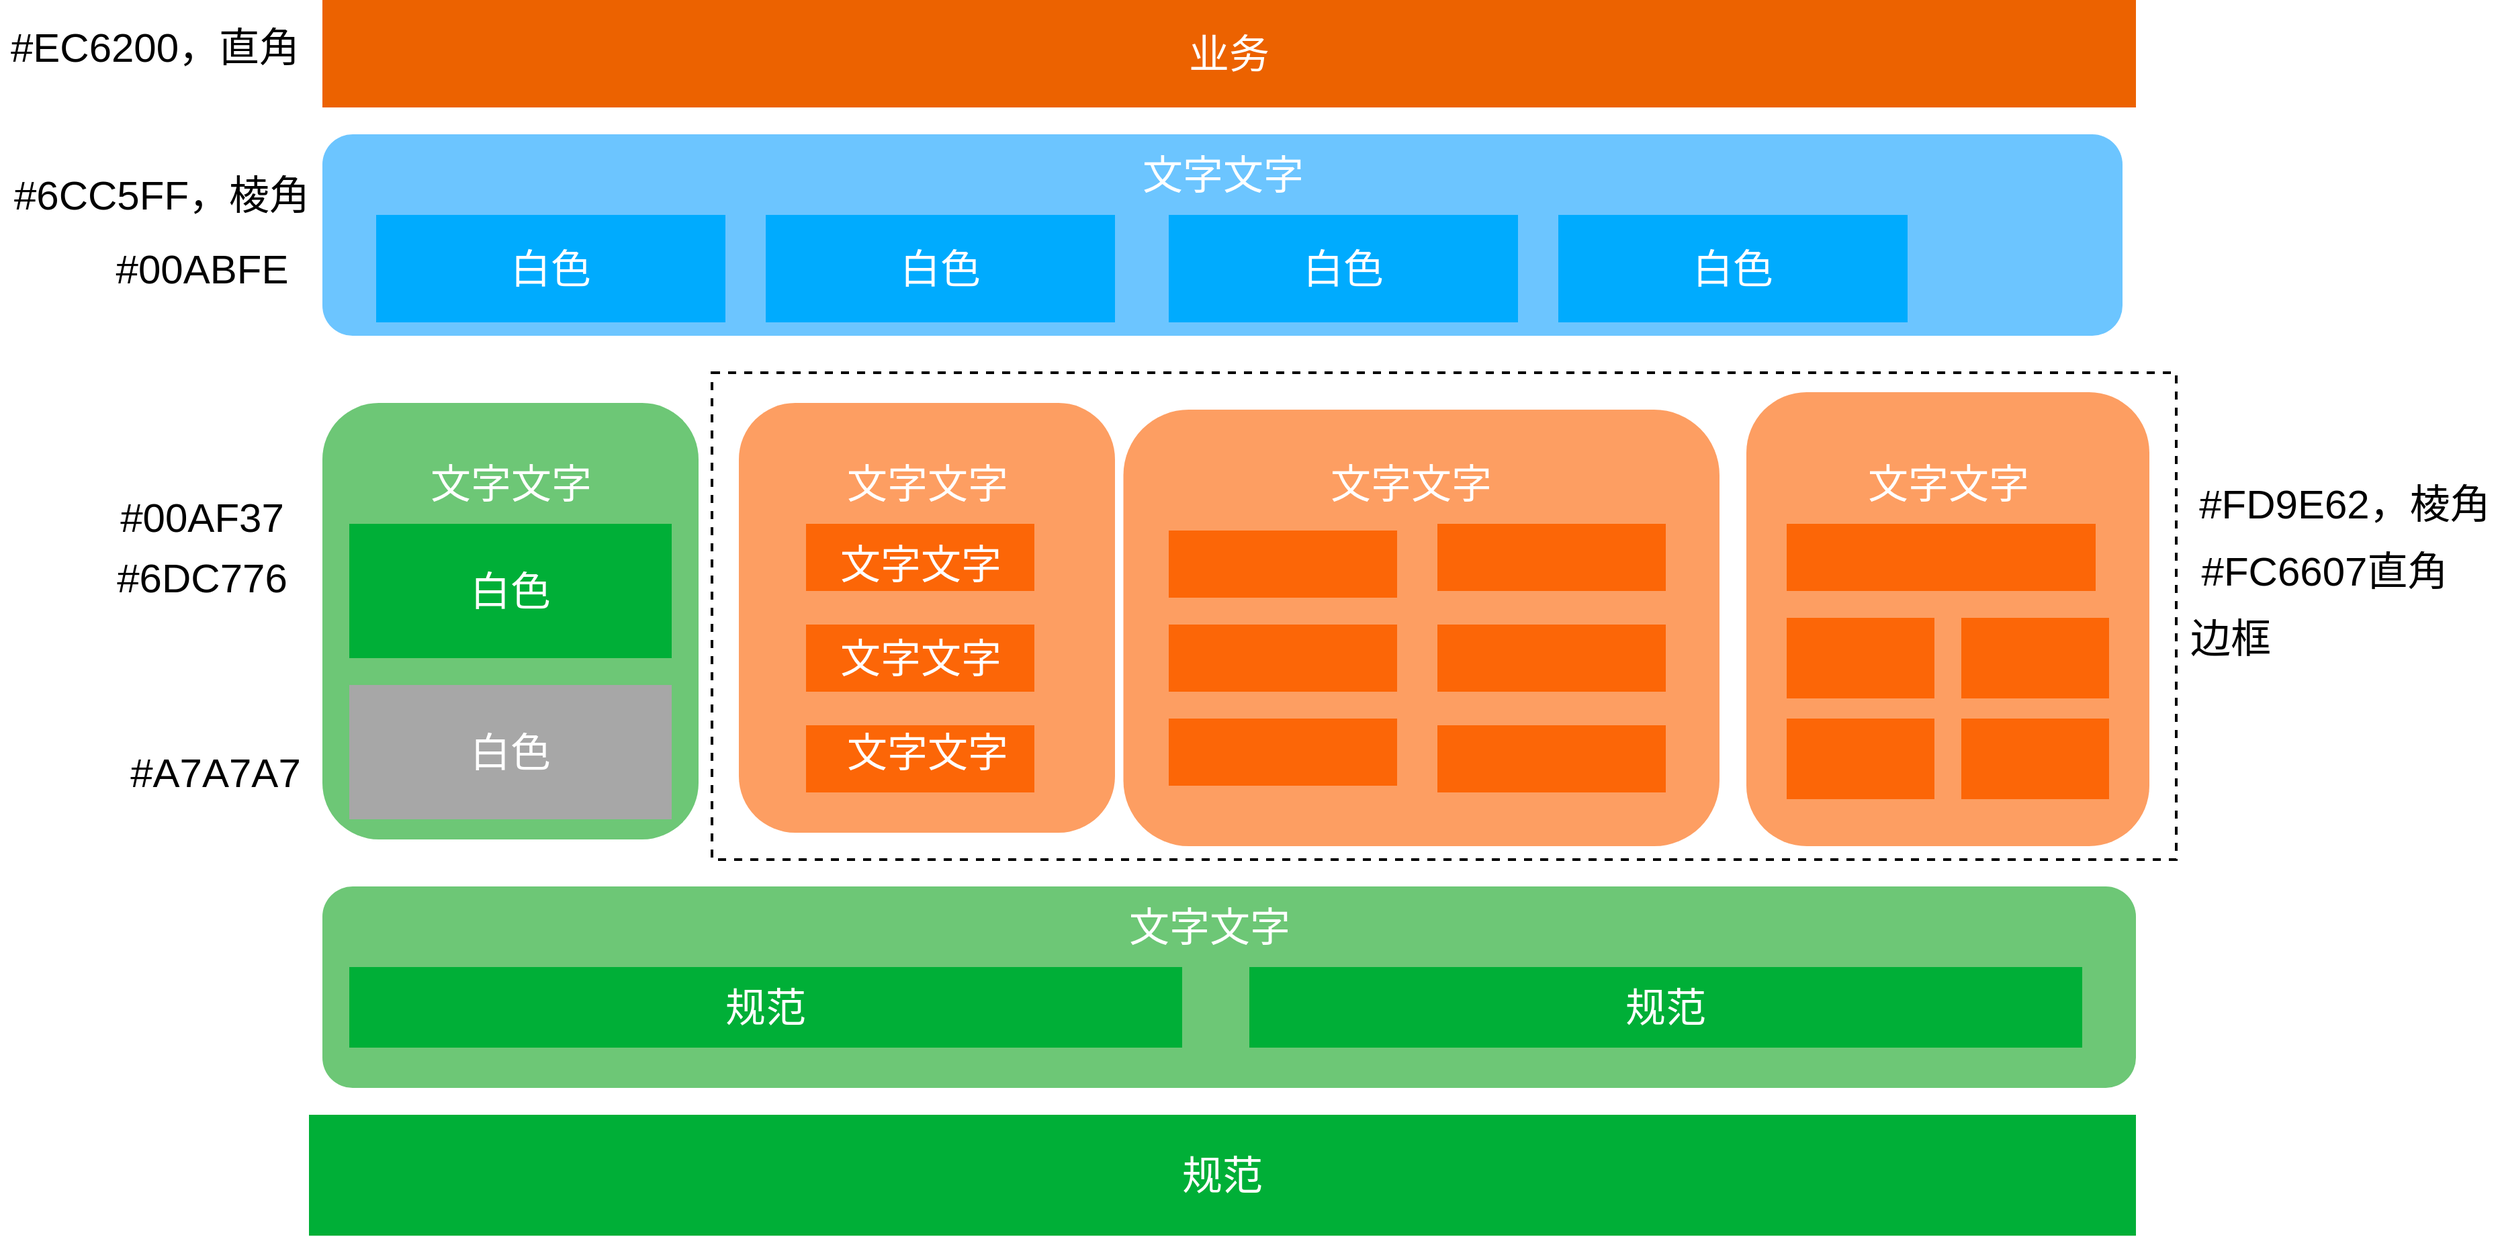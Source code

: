 <mxfile version="20.8.16" type="device" pages="3"><diagram id="O18NIKc-Pze8Sx3VEQEj" name="第 1 页"><mxGraphModel dx="2726" dy="1697" grid="0" gridSize="10" guides="1" tooltips="1" connect="1" arrows="1" fold="1" page="0" pageScale="1" pageWidth="827" pageHeight="1169" math="0" shadow="0"><root><mxCell id="0"/><mxCell id="1" parent="0"/><mxCell id="dumte2j3PFJ8LGcrKean-28" value="" style="rounded=0;whiteSpace=wrap;html=1;fontColor=#000000;fillColor=none;dashed=1;strokeWidth=2;" parent="1" vertex="1"><mxGeometry x="640" y="407.5" width="1090" height="362.5" as="geometry"/></mxCell><mxCell id="dumte2j3PFJ8LGcrKean-27" value="" style="rounded=1;whiteSpace=wrap;html=1;fontColor=#FFFFFF;fillColor=#FD9E62;strokeColor=none;" parent="1" vertex="1"><mxGeometry x="946.25" y="435" width="443.75" height="325" as="geometry"/></mxCell><mxCell id="dumte2j3PFJ8LGcrKean-66" value="" style="rounded=1;whiteSpace=wrap;html=1;fontColor=#FFFFFF;fillColor=#FD9E62;strokeColor=none;" parent="1" vertex="1"><mxGeometry x="660" y="430" width="280" height="320" as="geometry"/></mxCell><mxCell id="dumte2j3PFJ8LGcrKean-61" value="" style="rounded=1;whiteSpace=wrap;html=1;fontColor=#FFFFFF;fillColor=#FD9E62;strokeColor=none;" parent="1" vertex="1"><mxGeometry x="1410" y="422" width="300" height="338" as="geometry"/></mxCell><mxCell id="dumte2j3PFJ8LGcrKean-50" value="" style="rounded=0;whiteSpace=wrap;html=1;fontColor=#000000;fillColor=#FC6607;strokeColor=none;" parent="1" vertex="1"><mxGeometry x="710" y="670" width="170" height="50" as="geometry"/></mxCell><mxCell id="dumte2j3PFJ8LGcrKean-49" value="" style="rounded=0;whiteSpace=wrap;html=1;fontColor=#000000;fillColor=#FC6607;strokeColor=none;" parent="1" vertex="1"><mxGeometry x="710" y="595" width="170" height="50" as="geometry"/></mxCell><mxCell id="dumte2j3PFJ8LGcrKean-38" value="" style="rounded=1;whiteSpace=wrap;html=1;fontColor=#FFFFFF;fillColor=#6DC776;strokeColor=none;" parent="1" vertex="1"><mxGeometry x="350" y="790" width="1350" height="150" as="geometry"/></mxCell><mxCell id="dumte2j3PFJ8LGcrKean-15" value="" style="rounded=1;whiteSpace=wrap;html=1;fontColor=#FFFFFF;fillColor=#6DC776;strokeColor=none;" parent="1" vertex="1"><mxGeometry x="350" y="430" width="280" height="325" as="geometry"/></mxCell><mxCell id="dumte2j3PFJ8LGcrKean-13" value="" style="rounded=1;whiteSpace=wrap;html=1;fontColor=#FFFFFF;fillColor=#6CC5FF;strokeColor=none;" parent="1" vertex="1"><mxGeometry x="350" y="230" width="1340" height="150" as="geometry"/></mxCell><mxCell id="dumte2j3PFJ8LGcrKean-1" value="&lt;font color=&quot;#ffffff&quot; style=&quot;font-size: 30px&quot;&gt;业务&lt;/font&gt;" style="rounded=0;whiteSpace=wrap;html=1;fillColor=#EC6200;strokeColor=none;" parent="1" vertex="1"><mxGeometry x="350" y="130" width="1350" height="80" as="geometry"/></mxCell><mxCell id="dumte2j3PFJ8LGcrKean-2" value="&lt;font color=&quot;#000000&quot; style=&quot;font-size: 30px&quot;&gt;#EC6200，直角&lt;/font&gt;" style="text;html=1;align=center;verticalAlign=middle;resizable=0;points=[];autosize=1;strokeColor=none;fillColor=none;fontColor=#FFFFFF;" parent="1" vertex="1"><mxGeometry x="110" y="150" width="230" height="30" as="geometry"/></mxCell><mxCell id="dumte2j3PFJ8LGcrKean-4" value="&lt;font style=&quot;font-size: 30px&quot;&gt;#6CC5FF，棱角&lt;/font&gt;" style="text;html=1;align=center;verticalAlign=middle;resizable=0;points=[];autosize=1;strokeColor=none;fillColor=none;fontColor=#000000;" parent="1" vertex="1"><mxGeometry x="110" y="260" width="240" height="30" as="geometry"/></mxCell><mxCell id="dumte2j3PFJ8LGcrKean-5" value="&lt;font color=&quot;#ffffff&quot; style=&quot;font-size: 30px&quot;&gt;白色&lt;/font&gt;" style="rounded=0;whiteSpace=wrap;html=1;fontColor=#000000;fillColor=#00ABFE;strokeColor=none;" parent="1" vertex="1"><mxGeometry x="390" y="290" width="260" height="80" as="geometry"/></mxCell><mxCell id="dumte2j3PFJ8LGcrKean-6" value="&lt;font style=&quot;font-size: 30px&quot;&gt;#00ABFE&lt;/font&gt;" style="text;html=1;align=center;verticalAlign=middle;resizable=0;points=[];autosize=1;strokeColor=none;fillColor=none;fontColor=#000000;" parent="1" vertex="1"><mxGeometry x="190" y="315" width="140" height="30" as="geometry"/></mxCell><mxCell id="dumte2j3PFJ8LGcrKean-9" value="&lt;font style=&quot;font-size: 30px&quot;&gt;#6DC776&lt;/font&gt;" style="text;html=1;align=center;verticalAlign=middle;resizable=0;points=[];autosize=1;strokeColor=none;fillColor=none;fontColor=#000000;" parent="1" vertex="1"><mxGeometry x="190" y="545" width="140" height="30" as="geometry"/></mxCell><mxCell id="dumte2j3PFJ8LGcrKean-10" value="&lt;font style=&quot;font-size: 30px&quot;&gt;#00AF37&lt;/font&gt;" style="text;html=1;align=center;verticalAlign=middle;resizable=0;points=[];autosize=1;strokeColor=none;fillColor=none;fontColor=#000000;" parent="1" vertex="1"><mxGeometry x="190" y="500" width="140" height="30" as="geometry"/></mxCell><mxCell id="dumte2j3PFJ8LGcrKean-11" value="&lt;font color=&quot;#ffffff&quot; style=&quot;font-size: 30px&quot;&gt;白色&lt;/font&gt;" style="rounded=0;whiteSpace=wrap;html=1;fontColor=#000000;fillColor=#00AF37;strokeColor=none;" parent="1" vertex="1"><mxGeometry x="370" y="520" width="240" height="100" as="geometry"/></mxCell><mxCell id="dumte2j3PFJ8LGcrKean-18" value="&lt;font color=&quot;#000000&quot; style=&quot;font-size: 30px&quot;&gt;#FD9E62，棱角&lt;/font&gt;" style="text;html=1;align=center;verticalAlign=middle;resizable=0;points=[];autosize=1;strokeColor=none;fillColor=none;fontColor=#FFFFFF;" parent="1" vertex="1"><mxGeometry x="1740" y="490" width="230" height="30" as="geometry"/></mxCell><mxCell id="dumte2j3PFJ8LGcrKean-19" value="" style="rounded=0;whiteSpace=wrap;html=1;fontColor=#000000;fillColor=#FC6607;strokeColor=none;" parent="1" vertex="1"><mxGeometry x="710" y="520" width="170" height="50" as="geometry"/></mxCell><mxCell id="dumte2j3PFJ8LGcrKean-20" value="&lt;font style=&quot;font-size: 30px&quot;&gt;#FC6607直角&lt;/font&gt;" style="text;html=1;align=center;verticalAlign=middle;resizable=0;points=[];autosize=1;strokeColor=none;fillColor=none;fontColor=#000000;" parent="1" vertex="1"><mxGeometry x="1740" y="540" width="200" height="30" as="geometry"/></mxCell><mxCell id="dumte2j3PFJ8LGcrKean-30" value="&lt;font style=&quot;font-size: 30px&quot;&gt;边框&lt;/font&gt;" style="text;html=1;align=center;verticalAlign=middle;resizable=0;points=[];autosize=1;strokeColor=none;fillColor=none;fontColor=#000000;strokeWidth=30;" parent="1" vertex="1"><mxGeometry x="1730" y="590" width="80" height="30" as="geometry"/></mxCell><mxCell id="dumte2j3PFJ8LGcrKean-31" value="&lt;font color=&quot;#ffffff&quot;&gt;子标题&lt;/font&gt;" style="text;html=1;align=center;verticalAlign=middle;resizable=0;points=[];autosize=1;strokeColor=none;fillColor=none;fontColor=#000000;" parent="1" vertex="1"><mxGeometry x="250" y="130" width="50" height="20" as="geometry"/></mxCell><mxCell id="dumte2j3PFJ8LGcrKean-33" value="&lt;font color=&quot;#ffffff&quot; style=&quot;font-size: 30px&quot;&gt;规范&lt;/font&gt;" style="rounded=0;whiteSpace=wrap;html=1;fillColor=#00AF37;strokeColor=none;" parent="1" vertex="1"><mxGeometry x="340" y="960" width="1360" height="90" as="geometry"/></mxCell><mxCell id="dumte2j3PFJ8LGcrKean-35" value="&lt;font color=&quot;#ffffff&quot; style=&quot;font-size: 30px&quot;&gt;规范&lt;/font&gt;" style="rounded=0;whiteSpace=wrap;html=1;fillColor=#00AF37;strokeColor=none;" parent="1" vertex="1"><mxGeometry x="370" y="850" width="620" height="60" as="geometry"/></mxCell><mxCell id="dumte2j3PFJ8LGcrKean-36" value="&lt;font color=&quot;#ffffff&quot; style=&quot;font-size: 30px&quot;&gt;规范&lt;/font&gt;" style="rounded=0;whiteSpace=wrap;html=1;fillColor=#00AF37;strokeColor=none;" parent="1" vertex="1"><mxGeometry x="1040" y="850" width="620" height="60" as="geometry"/></mxCell><mxCell id="dumte2j3PFJ8LGcrKean-39" value="文字文字" style="text;html=1;align=center;verticalAlign=middle;resizable=0;points=[];autosize=1;strokeColor=none;fillColor=none;fontSize=30;fontColor=#FFFFFF;" parent="1" vertex="1"><mxGeometry x="940" y="800" width="140" height="40" as="geometry"/></mxCell><mxCell id="dumte2j3PFJ8LGcrKean-40" value="文字文字" style="text;html=1;align=center;verticalAlign=middle;resizable=0;points=[];autosize=1;strokeColor=none;fillColor=none;fontSize=30;fontColor=#FFFFFF;" parent="1" vertex="1"><mxGeometry x="420" y="470" width="140" height="40" as="geometry"/></mxCell><mxCell id="dumte2j3PFJ8LGcrKean-41" value="&lt;font color=&quot;#ffffff&quot; style=&quot;font-size: 30px&quot;&gt;白色&lt;/font&gt;" style="rounded=0;whiteSpace=wrap;html=1;fontColor=#000000;fillColor=#A7A7A7;strokeColor=none;" parent="1" vertex="1"><mxGeometry x="370" y="640" width="240" height="100" as="geometry"/></mxCell><mxCell id="dumte2j3PFJ8LGcrKean-42" value="&lt;font color=&quot;#000000&quot;&gt;#A7A7A7&lt;/font&gt;" style="text;html=1;align=center;verticalAlign=middle;resizable=0;points=[];autosize=1;strokeColor=none;fillColor=none;fontSize=30;fontColor=#FFFFFF;" parent="1" vertex="1"><mxGeometry x="200" y="685" width="140" height="40" as="geometry"/></mxCell><mxCell id="dumte2j3PFJ8LGcrKean-43" value="文字文字" style="text;html=1;align=center;verticalAlign=middle;resizable=0;points=[];autosize=1;strokeColor=none;fillColor=none;fontSize=30;fontColor=#FFFFFF;" parent="1" vertex="1"><mxGeometry x="730" y="470" width="140" height="40" as="geometry"/></mxCell><mxCell id="dumte2j3PFJ8LGcrKean-44" value="文字文字" style="text;html=1;align=center;verticalAlign=middle;resizable=0;points=[];autosize=1;strokeColor=none;fillColor=none;fontSize=30;fontColor=#FFFFFF;" parent="1" vertex="1"><mxGeometry x="1090" y="470" width="140" height="40" as="geometry"/></mxCell><mxCell id="dumte2j3PFJ8LGcrKean-45" value="文字文字" style="text;html=1;align=center;verticalAlign=middle;resizable=0;points=[];autosize=1;strokeColor=none;fillColor=none;fontSize=30;fontColor=#FFFFFF;" parent="1" vertex="1"><mxGeometry x="1490" y="470" width="140" height="40" as="geometry"/></mxCell><mxCell id="dumte2j3PFJ8LGcrKean-46" value="文字文字" style="text;html=1;align=center;verticalAlign=middle;resizable=0;points=[];autosize=1;strokeColor=none;fillColor=none;fontSize=30;fontColor=#FFFFFF;" parent="1" vertex="1"><mxGeometry x="725" y="530" width="140" height="40" as="geometry"/></mxCell><mxCell id="dumte2j3PFJ8LGcrKean-47" value="文字文字" style="text;html=1;align=center;verticalAlign=middle;resizable=0;points=[];autosize=1;strokeColor=none;fillColor=none;fontSize=30;fontColor=#FFFFFF;" parent="1" vertex="1"><mxGeometry x="725" y="600" width="140" height="40" as="geometry"/></mxCell><mxCell id="dumte2j3PFJ8LGcrKean-48" value="文字文字" style="text;html=1;align=center;verticalAlign=middle;resizable=0;points=[];autosize=1;strokeColor=none;fillColor=none;fontSize=30;fontColor=#FFFFFF;" parent="1" vertex="1"><mxGeometry x="730" y="670" width="140" height="40" as="geometry"/></mxCell><mxCell id="dumte2j3PFJ8LGcrKean-51" value="" style="rounded=0;whiteSpace=wrap;html=1;fontColor=#000000;fillColor=#FC6607;strokeColor=none;" parent="1" vertex="1"><mxGeometry x="980" y="525" width="170" height="50" as="geometry"/></mxCell><mxCell id="dumte2j3PFJ8LGcrKean-52" value="" style="rounded=0;whiteSpace=wrap;html=1;fontColor=#000000;fillColor=#FC6607;strokeColor=none;" parent="1" vertex="1"><mxGeometry x="980" y="595" width="170" height="50" as="geometry"/></mxCell><mxCell id="dumte2j3PFJ8LGcrKean-53" value="" style="rounded=0;whiteSpace=wrap;html=1;fontColor=#000000;fillColor=#FC6607;strokeColor=none;" parent="1" vertex="1"><mxGeometry x="980" y="665" width="170" height="50" as="geometry"/></mxCell><mxCell id="dumte2j3PFJ8LGcrKean-54" value="" style="rounded=0;whiteSpace=wrap;html=1;fontColor=#000000;fillColor=#FC6607;strokeColor=none;" parent="1" vertex="1"><mxGeometry x="1180" y="520" width="170" height="50" as="geometry"/></mxCell><mxCell id="dumte2j3PFJ8LGcrKean-55" value="" style="rounded=0;whiteSpace=wrap;html=1;fontColor=#000000;fillColor=#FC6607;strokeColor=none;" parent="1" vertex="1"><mxGeometry x="1180" y="595" width="170" height="50" as="geometry"/></mxCell><mxCell id="dumte2j3PFJ8LGcrKean-56" value="" style="rounded=0;whiteSpace=wrap;html=1;fontColor=#000000;fillColor=#FC6607;strokeColor=none;" parent="1" vertex="1"><mxGeometry x="1180" y="670" width="170" height="50" as="geometry"/></mxCell><mxCell id="dumte2j3PFJ8LGcrKean-57" value="" style="rounded=0;whiteSpace=wrap;html=1;fontColor=#000000;fillColor=#FC6607;strokeColor=none;" parent="1" vertex="1"><mxGeometry x="1440" y="520" width="230" height="50" as="geometry"/></mxCell><mxCell id="dumte2j3PFJ8LGcrKean-58" value="" style="rounded=0;whiteSpace=wrap;html=1;fontColor=#000000;fillColor=#FC6607;strokeColor=none;" parent="1" vertex="1"><mxGeometry x="1570" y="590" width="110" height="60" as="geometry"/></mxCell><mxCell id="dumte2j3PFJ8LGcrKean-59" value="" style="rounded=0;whiteSpace=wrap;html=1;fontColor=#000000;fillColor=#FC6607;strokeColor=none;" parent="1" vertex="1"><mxGeometry x="1440" y="665" width="110" height="60" as="geometry"/></mxCell><mxCell id="dumte2j3PFJ8LGcrKean-60" value="" style="rounded=0;whiteSpace=wrap;html=1;fontColor=#000000;fillColor=#FC6607;strokeColor=none;" parent="1" vertex="1"><mxGeometry x="1570" y="665" width="110" height="60" as="geometry"/></mxCell><mxCell id="dumte2j3PFJ8LGcrKean-62" value="&lt;font color=&quot;#ffffff&quot; style=&quot;font-size: 30px&quot;&gt;白色&lt;/font&gt;" style="rounded=0;whiteSpace=wrap;html=1;fontColor=#000000;fillColor=#00ABFE;strokeColor=none;" parent="1" vertex="1"><mxGeometry x="680" y="290" width="260" height="80" as="geometry"/></mxCell><mxCell id="dumte2j3PFJ8LGcrKean-63" value="&lt;font color=&quot;#ffffff&quot; style=&quot;font-size: 30px&quot;&gt;白色&lt;/font&gt;" style="rounded=0;whiteSpace=wrap;html=1;fontColor=#000000;fillColor=#00ABFE;strokeColor=none;" parent="1" vertex="1"><mxGeometry x="980" y="290" width="260" height="80" as="geometry"/></mxCell><mxCell id="dumte2j3PFJ8LGcrKean-64" value="&lt;font color=&quot;#ffffff&quot; style=&quot;font-size: 30px&quot;&gt;白色&lt;/font&gt;" style="rounded=0;whiteSpace=wrap;html=1;fontColor=#000000;fillColor=#00ABFE;strokeColor=none;" parent="1" vertex="1"><mxGeometry x="1270" y="290" width="260" height="80" as="geometry"/></mxCell><mxCell id="dumte2j3PFJ8LGcrKean-65" value="文字文字" style="text;html=1;align=center;verticalAlign=middle;resizable=0;points=[];autosize=1;strokeColor=none;fillColor=none;fontSize=30;fontColor=#FFFFFF;" parent="1" vertex="1"><mxGeometry x="950" y="240" width="140" height="40" as="geometry"/></mxCell><mxCell id="dumte2j3PFJ8LGcrKean-67" value="" style="rounded=0;whiteSpace=wrap;html=1;fontColor=#000000;fillColor=#FC6607;strokeColor=none;" parent="1" vertex="1"><mxGeometry x="1440" y="590" width="110" height="60" as="geometry"/></mxCell></root></mxGraphModel></diagram><diagram id="zyWO15r7YYqyaLdjDYSk" name="第 2 页"><mxGraphModel dx="1735" dy="1080" grid="1" gridSize="10" guides="1" tooltips="1" connect="1" arrows="1" fold="1" page="1" pageScale="1" pageWidth="827" pageHeight="1169" math="0" shadow="0"><root><mxCell id="0"/><mxCell id="1" parent="0"/><mxCell id="bYPbx_-UQ7QFnV3t52ef-1" value="" style="rounded=0;whiteSpace=wrap;html=1;dashed=1;fillStyle=auto;fillColor=#e1d5e7;strokeColor=#9673a6;" parent="1" vertex="1"><mxGeometry x="1549" y="460" width="300" height="455" as="geometry"/></mxCell><mxCell id="bYPbx_-UQ7QFnV3t52ef-2" value="" style="rounded=0;whiteSpace=wrap;html=1;dashed=1;fillStyle=auto;fillColor=#ffe6cc;strokeColor=#d79b00;" parent="1" vertex="1"><mxGeometry x="1233.5" y="460" width="300" height="460" as="geometry"/></mxCell><mxCell id="bYPbx_-UQ7QFnV3t52ef-3" value="" style="rounded=0;whiteSpace=wrap;html=1;dashed=1;fillStyle=auto;fillColor=#fff2cc;strokeColor=#d6b656;" parent="1" vertex="1"><mxGeometry x="910" y="460" width="300" height="460" as="geometry"/></mxCell><mxCell id="bYPbx_-UQ7QFnV3t52ef-4" value="" style="rounded=1;whiteSpace=wrap;html=1;fillStyle=auto;fillColor=none;gradientColor=default;dashed=1;" parent="1" vertex="1"><mxGeometry x="925" y="685" width="265" height="120" as="geometry"/></mxCell><mxCell id="bYPbx_-UQ7QFnV3t52ef-5" value="" style="rounded=1;whiteSpace=wrap;html=1;fillColor=#eac451;fontColor=#ffffff;strokeColor=none;fillStyle=auto;" parent="1" vertex="1"><mxGeometry x="927" y="880" width="273" height="30" as="geometry"/></mxCell><mxCell id="bYPbx_-UQ7QFnV3t52ef-6" value="" style="rounded=1;whiteSpace=wrap;html=1;fillColor=#eac451;fontColor=#ffffff;strokeColor=none;fillStyle=auto;" parent="1" vertex="1"><mxGeometry x="927" y="830" width="80" height="30" as="geometry"/></mxCell><mxCell id="bYPbx_-UQ7QFnV3t52ef-7" value="" style="rounded=1;whiteSpace=wrap;html=1;fillColor=#eac451;fontColor=#ffffff;strokeColor=none;fillStyle=auto;" parent="1" vertex="1"><mxGeometry x="1020" y="830" width="80" height="30" as="geometry"/></mxCell><mxCell id="bYPbx_-UQ7QFnV3t52ef-8" value="公共依赖层" style="text;html=1;align=center;verticalAlign=middle;resizable=0;points=[];autosize=1;strokeColor=none;fillColor=none;" parent="1" vertex="1"><mxGeometry x="832" y="935" width="80" height="30" as="geometry"/></mxCell><mxCell id="bYPbx_-UQ7QFnV3t52ef-9" value="物料" style="text;html=1;align=center;verticalAlign=middle;resizable=0;points=[];autosize=1;strokeColor=none;fillColor=none;" parent="1" vertex="1"><mxGeometry x="837" y="830" width="50" height="30" as="geometry"/></mxCell><mxCell id="bYPbx_-UQ7QFnV3t52ef-10" value="底层组件层" style="text;html=1;align=center;verticalAlign=middle;resizable=0;points=[];autosize=1;strokeColor=none;fillColor=none;" parent="1" vertex="1"><mxGeometry x="827.5" y="880" width="80" height="30" as="geometry"/></mxCell><mxCell id="bYPbx_-UQ7QFnV3t52ef-11" value="" style="rounded=1;whiteSpace=wrap;html=1;fillColor=#eac541;fontColor=#ffffff;strokeColor=none;fillStyle=auto;" parent="1" vertex="1"><mxGeometry x="940" y="690" width="100" height="30" as="geometry"/></mxCell><mxCell id="bYPbx_-UQ7QFnV3t52ef-12" value="" style="rounded=1;whiteSpace=wrap;html=1;fillColor=#eac541;fontColor=#ffffff;strokeColor=none;fillStyle=auto;" parent="1" vertex="1"><mxGeometry x="940" y="730" width="100" height="30" as="geometry"/></mxCell><mxCell id="bYPbx_-UQ7QFnV3t52ef-13" value="" style="rounded=1;whiteSpace=wrap;html=1;fillColor=#eac541;fontColor=#ffffff;strokeColor=none;fillStyle=auto;" parent="1" vertex="1"><mxGeometry x="927" y="512.5" width="263" height="27.5" as="geometry"/></mxCell><mxCell id="bYPbx_-UQ7QFnV3t52ef-14" value="表单生成器" style="text;html=1;align=center;verticalAlign=middle;resizable=0;points=[];autosize=1;strokeColor=none;fillColor=none;" parent="1" vertex="1"><mxGeometry x="827.5" y="535" width="80" height="30" as="geometry"/></mxCell><mxCell id="bYPbx_-UQ7QFnV3t52ef-15" value="" style="rounded=1;whiteSpace=wrap;html=1;fillColor=#bb3b1b;fontColor=#ffffff;strokeColor=none;fillStyle=auto;" parent="1" vertex="1"><mxGeometry x="927" y="410" width="70" height="30" as="geometry"/></mxCell><mxCell id="bYPbx_-UQ7QFnV3t52ef-16" value="" style="rounded=1;whiteSpace=wrap;html=1;fillColor=#bb3b1b;fontColor=#ffffff;strokeColor=none;fillStyle=auto;" parent="1" vertex="1"><mxGeometry x="1010" y="410" width="80" height="30" as="geometry"/></mxCell><mxCell id="bYPbx_-UQ7QFnV3t52ef-17" value="" style="rounded=1;whiteSpace=wrap;html=1;fillColor=#bb3b1b;fontColor=#ffffff;strokeColor=none;fillStyle=auto;" parent="1" vertex="1"><mxGeometry x="927" y="930" width="93" height="30" as="geometry"/></mxCell><mxCell id="bYPbx_-UQ7QFnV3t52ef-18" value="" style="rounded=1;whiteSpace=wrap;html=1;fillColor=#bb3b1b;fontColor=#ffffff;strokeColor=none;fillStyle=auto;" parent="1" vertex="1"><mxGeometry x="1027" y="930" width="83" height="30" as="geometry"/></mxCell><mxCell id="bYPbx_-UQ7QFnV3t52ef-20" value="" style="rounded=1;whiteSpace=wrap;html=1;fillColor=#bb3b1b;fontColor=#ffffff;strokeColor=none;fillStyle=auto;" parent="1" vertex="1"><mxGeometry x="1120" y="930" width="93" height="30" as="geometry"/></mxCell><mxCell id="bYPbx_-UQ7QFnV3t52ef-21" value="业务" style="text;html=1;align=center;verticalAlign=middle;resizable=0;points=[];autosize=1;strokeColor=none;fillColor=none;" parent="1" vertex="1"><mxGeometry x="827.5" y="410" width="50" height="30" as="geometry"/></mxCell><mxCell id="bYPbx_-UQ7QFnV3t52ef-22" value="" style="rounded=1;whiteSpace=wrap;html=1;fillColor=#eac451;fontColor=#ffffff;strokeColor=none;fillStyle=auto;" parent="1" vertex="1"><mxGeometry x="1120" y="830" width="80" height="30" as="geometry"/></mxCell><mxCell id="bYPbx_-UQ7QFnV3t52ef-23" value="" style="rounded=1;whiteSpace=wrap;html=1;fillColor=#eac541;fontColor=#ffffff;strokeColor=none;fillStyle=auto;" parent="1" vertex="1"><mxGeometry x="940" y="765" width="100" height="30" as="geometry"/></mxCell><mxCell id="bYPbx_-UQ7QFnV3t52ef-24" value="" style="rounded=1;whiteSpace=wrap;html=1;fillColor=#da954b;fontColor=#ffffff;strokeColor=none;fillStyle=auto;" parent="1" vertex="1"><mxGeometry x="1247" y="880" width="273" height="30" as="geometry"/></mxCell><mxCell id="bYPbx_-UQ7QFnV3t52ef-25" value="" style="rounded=1;whiteSpace=wrap;html=1;fillColor=#da954b;fontColor=#ffffff;strokeColor=none;fillStyle=auto;" parent="1" vertex="1"><mxGeometry x="1247" y="512.5" width="123" height="35" as="geometry"/></mxCell><mxCell id="bYPbx_-UQ7QFnV3t52ef-27" value="" style="rounded=1;whiteSpace=wrap;html=1;fillStyle=auto;fillColor=none;gradientColor=default;dashed=1;" parent="1" vertex="1"><mxGeometry x="1410" y="685" width="90" height="120" as="geometry"/></mxCell><mxCell id="bYPbx_-UQ7QFnV3t52ef-28" value="" style="rounded=1;whiteSpace=wrap;html=1;fillColor=#da954b;fontColor=#ffffff;strokeColor=none;fillStyle=auto;" parent="1" vertex="1"><mxGeometry x="1420" y="695" width="70" height="35" as="geometry"/></mxCell><mxCell id="bYPbx_-UQ7QFnV3t52ef-29" value="" style="rounded=1;whiteSpace=wrap;html=1;fillColor=#da954b;fontColor=#ffffff;strokeColor=none;fillStyle=auto;" parent="1" vertex="1"><mxGeometry x="1251" y="615" width="95" height="35" as="geometry"/></mxCell><mxCell id="bYPbx_-UQ7QFnV3t52ef-30" value="" style="rounded=1;whiteSpace=wrap;html=1;fillColor=#da954b;fontColor=#ffffff;strokeColor=none;fillStyle=auto;" parent="1" vertex="1"><mxGeometry x="1400" y="508.75" width="100" height="35" as="geometry"/></mxCell><mxCell id="bYPbx_-UQ7QFnV3t52ef-31" value="" style="rounded=1;whiteSpace=wrap;html=1;fillColor=#da954b;fontColor=#ffffff;strokeColor=none;fillStyle=auto;" parent="1" vertex="1"><mxGeometry x="1407.5" y="616.25" width="95" height="35" as="geometry"/></mxCell><mxCell id="bYPbx_-UQ7QFnV3t52ef-33" value="" style="rounded=1;whiteSpace=wrap;html=1;fillColor=#eac541;fontColor=#ffffff;strokeColor=none;fillStyle=auto;" parent="1" vertex="1"><mxGeometry x="927" y="552" width="140" height="30" as="geometry"/></mxCell><mxCell id="bYPbx_-UQ7QFnV3t52ef-34" value="" style="rounded=1;whiteSpace=wrap;html=1;fillColor=#eac541;fontColor=#ffffff;strokeColor=none;fillStyle=auto;" parent="1" vertex="1"><mxGeometry x="1080" y="552" width="110" height="28" as="geometry"/></mxCell><mxCell id="bYPbx_-UQ7QFnV3t52ef-35" value="" style="rounded=1;whiteSpace=wrap;html=1;fillColor=#8d7eba;fontColor=#ffffff;strokeColor=none;fillStyle=auto;" parent="1" vertex="1"><mxGeometry x="1560" y="881.25" width="270" height="30" as="geometry"/></mxCell><mxCell id="bYPbx_-UQ7QFnV3t52ef-36" value="" style="rounded=1;whiteSpace=wrap;html=1;fillColor=#8d7eba;fontColor=#ffffff;strokeColor=none;fillStyle=auto;" parent="1" vertex="1"><mxGeometry x="1569" y="508.75" width="260" height="35" as="geometry"/></mxCell><mxCell id="bYPbx_-UQ7QFnV3t52ef-39" value="" style="rounded=1;whiteSpace=wrap;html=1;fillStyle=auto;fillColor=none;gradientColor=default;dashed=1;" parent="1" vertex="1"><mxGeometry x="1240" y="685" width="135" height="120" as="geometry"/></mxCell><mxCell id="bYPbx_-UQ7QFnV3t52ef-40" value="" style="rounded=1;whiteSpace=wrap;html=1;fillColor=#da954b;fontColor=#ffffff;strokeColor=none;fillStyle=auto;" parent="1" vertex="1"><mxGeometry x="1251" y="690" width="100" height="35" as="geometry"/></mxCell><mxCell id="bYPbx_-UQ7QFnV3t52ef-41" value="" style="rounded=1;whiteSpace=wrap;html=1;fillColor=#da954b;fontColor=#ffffff;strokeColor=none;fillStyle=auto;" parent="1" vertex="1"><mxGeometry x="1251" y="730" width="100" height="30" as="geometry"/></mxCell><mxCell id="bYPbx_-UQ7QFnV3t52ef-42" value="" style="rounded=1;whiteSpace=wrap;html=1;fillColor=#da954b;fontColor=#ffffff;strokeColor=none;fillStyle=auto;" parent="1" vertex="1"><mxGeometry x="1251" y="765" width="100" height="30" as="geometry"/></mxCell><mxCell id="bYPbx_-UQ7QFnV3t52ef-43" value="" style="rounded=1;whiteSpace=wrap;html=1;fillStyle=auto;fillColor=none;gradientColor=default;dashed=1;" parent="1" vertex="1"><mxGeometry x="1730" y="690" width="90" height="120" as="geometry"/></mxCell><mxCell id="bYPbx_-UQ7QFnV3t52ef-44" value="" style="rounded=1;whiteSpace=wrap;html=1;fillColor=#8d7eba;fontColor=#ffffff;strokeColor=none;fillStyle=auto;" parent="1" vertex="1"><mxGeometry x="1740" y="700" width="70" height="35" as="geometry"/></mxCell><mxCell id="bYPbx_-UQ7QFnV3t52ef-45" value="" style="rounded=1;whiteSpace=wrap;html=1;fillStyle=auto;fillColor=none;gradientColor=default;dashed=1;" parent="1" vertex="1"><mxGeometry x="1560" y="691.25" width="135" height="120" as="geometry"/></mxCell><mxCell id="bYPbx_-UQ7QFnV3t52ef-46" value="" style="rounded=1;whiteSpace=wrap;html=1;fillColor=#8d7eba;fontColor=#ffffff;strokeColor=none;fillStyle=auto;" parent="1" vertex="1"><mxGeometry x="1571" y="696.25" width="100" height="35" as="geometry"/></mxCell><mxCell id="bYPbx_-UQ7QFnV3t52ef-47" value="" style="rounded=1;whiteSpace=wrap;html=1;fillColor=#8d7eba;fontColor=#ffffff;strokeColor=none;fillStyle=auto;" parent="1" vertex="1"><mxGeometry x="1571" y="736.25" width="100" height="30" as="geometry"/></mxCell><mxCell id="bYPbx_-UQ7QFnV3t52ef-48" value="" style="rounded=1;whiteSpace=wrap;html=1;fillColor=#8d7eba;fontColor=#ffffff;strokeColor=none;fillStyle=auto;" parent="1" vertex="1"><mxGeometry x="1571" y="771.25" width="100" height="30" as="geometry"/></mxCell><mxCell id="bYPbx_-UQ7QFnV3t52ef-49" value="" style="rounded=1;whiteSpace=wrap;html=1;fillColor=#8d7eba;fontColor=#ffffff;strokeColor=none;fillStyle=auto;" parent="1" vertex="1"><mxGeometry x="1569" y="615" width="101" height="35" as="geometry"/></mxCell><mxCell id="bYPbx_-UQ7QFnV3t52ef-50" value="" style="rounded=1;whiteSpace=wrap;html=1;fillColor=#8d7eba;fontColor=#ffffff;strokeColor=none;fillStyle=auto;" parent="1" vertex="1"><mxGeometry x="1730" y="615" width="99" height="35" as="geometry"/></mxCell><mxCell id="bYPbx_-UQ7QFnV3t52ef-51" value="#bb3b1b" style="text;html=1;align=center;verticalAlign=middle;resizable=0;points=[];autosize=1;strokeColor=none;fillColor=none;" parent="1" vertex="1"><mxGeometry x="720" y="930" width="70" height="30" as="geometry"/></mxCell><mxCell id="bYPbx_-UQ7QFnV3t52ef-52" value="" style="endArrow=none;html=1;rounded=0;strokeWidth=2;" parent="1" edge="1"><mxGeometry width="50" height="50" relative="1" as="geometry"><mxPoint x="837" y="970" as="sourcePoint"/><mxPoint x="1978" y="970" as="targetPoint"/></mxGeometry></mxCell><mxCell id="bYPbx_-UQ7QFnV3t52ef-53" value="#da954b" style="text;html=1;align=center;verticalAlign=middle;resizable=0;points=[];autosize=1;strokeColor=none;fillColor=none;" parent="1" vertex="1"><mxGeometry x="1348.5" y="1000" width="70" height="30" as="geometry"/></mxCell><mxCell id="bYPbx_-UQ7QFnV3t52ef-54" value="#eac451" style="text;html=1;align=center;verticalAlign=middle;resizable=0;points=[];autosize=1;strokeColor=none;fillColor=none;" parent="1" vertex="1"><mxGeometry x="990" y="1000" width="70" height="30" as="geometry"/></mxCell><mxCell id="bYPbx_-UQ7QFnV3t52ef-55" value="" style="rounded=1;whiteSpace=wrap;html=1;fillColor=#eac541;fontColor=#ffffff;strokeColor=none;fillStyle=auto;" parent="1" vertex="1"><mxGeometry x="1060" y="691.25" width="100" height="30" as="geometry"/></mxCell><mxCell id="bYPbx_-UQ7QFnV3t52ef-56" value="" style="rounded=1;whiteSpace=wrap;html=1;fillColor=#eac541;fontColor=#ffffff;strokeColor=none;fillStyle=auto;" parent="1" vertex="1"><mxGeometry x="1060" y="731.25" width="100" height="30" as="geometry"/></mxCell><mxCell id="bYPbx_-UQ7QFnV3t52ef-57" value="" style="endArrow=none;html=1;rounded=0;strokeWidth=2;" parent="1" edge="1"><mxGeometry width="50" height="50" relative="1" as="geometry"><mxPoint x="837" y="920" as="sourcePoint"/><mxPoint x="1978" y="920" as="targetPoint"/></mxGeometry></mxCell><mxCell id="bYPbx_-UQ7QFnV3t52ef-58" value="" style="endArrow=none;html=1;rounded=0;strokeWidth=2;" parent="1" edge="1"><mxGeometry width="50" height="50" relative="1" as="geometry"><mxPoint x="837" y="450" as="sourcePoint"/><mxPoint x="1978" y="450" as="targetPoint"/></mxGeometry></mxCell><mxCell id="bYPbx_-UQ7QFnV3t52ef-59" value="" style="endArrow=none;html=1;rounded=0;strokeWidth=2;" parent="1" edge="1"><mxGeometry width="50" height="50" relative="1" as="geometry"><mxPoint x="837" y="390" as="sourcePoint"/><mxPoint x="1978" y="390" as="targetPoint"/></mxGeometry></mxCell><mxCell id="bYPbx_-UQ7QFnV3t52ef-60" value="" style="rounded=1;whiteSpace=wrap;html=1;fillColor=#da954b;fontColor=#ffffff;strokeColor=none;fillStyle=auto;" parent="1" vertex="1"><mxGeometry x="1250" y="555" width="120" height="30" as="geometry"/></mxCell><mxCell id="bYPbx_-UQ7QFnV3t52ef-61" value="" style="rounded=1;whiteSpace=wrap;html=1;fillColor=#da954b;fontColor=#ffffff;strokeColor=none;fillStyle=auto;" parent="1" vertex="1"><mxGeometry x="1400" y="557" width="100" height="28" as="geometry"/></mxCell><mxCell id="bYPbx_-UQ7QFnV3t52ef-62" value="" style="rounded=1;whiteSpace=wrap;html=1;fillColor=#da954b;fontColor=#ffffff;strokeColor=none;fillStyle=auto;" parent="1" vertex="1"><mxGeometry x="1247" y="830" width="80" height="30" as="geometry"/></mxCell><mxCell id="bYPbx_-UQ7QFnV3t52ef-63" value="" style="rounded=1;whiteSpace=wrap;html=1;fillColor=#da954b;fontColor=#ffffff;strokeColor=none;fillStyle=auto;" parent="1" vertex="1"><mxGeometry x="1340" y="830" width="80" height="30" as="geometry"/></mxCell><mxCell id="bYPbx_-UQ7QFnV3t52ef-64" value="" style="rounded=1;whiteSpace=wrap;html=1;fillColor=#da954b;fontColor=#ffffff;strokeColor=none;fillStyle=auto;" parent="1" vertex="1"><mxGeometry x="1430" y="830" width="80" height="30" as="geometry"/></mxCell><mxCell id="bYPbx_-UQ7QFnV3t52ef-65" value="" style="rounded=1;whiteSpace=wrap;html=1;fillColor=#8d7eba;fontColor=#ffffff;strokeColor=none;fillStyle=auto;" parent="1" vertex="1"><mxGeometry x="1560" y="830" width="80" height="30" as="geometry"/></mxCell><mxCell id="bYPbx_-UQ7QFnV3t52ef-66" value="" style="rounded=1;whiteSpace=wrap;html=1;fillColor=#8d7eba;fontColor=#ffffff;strokeColor=none;fillStyle=auto;" parent="1" vertex="1"><mxGeometry x="1650" y="830" width="80" height="30" as="geometry"/></mxCell><mxCell id="bYPbx_-UQ7QFnV3t52ef-67" value="" style="rounded=1;whiteSpace=wrap;html=1;fillColor=#8d7eba;fontColor=#ffffff;strokeColor=none;fillStyle=auto;" parent="1" vertex="1"><mxGeometry x="1748" y="830" width="81" height="30" as="geometry"/></mxCell><mxCell id="bYPbx_-UQ7QFnV3t52ef-68" value="" style="rounded=1;whiteSpace=wrap;html=1;fillColor=#8d7eba;fontColor=#ffffff;strokeColor=none;fillStyle=auto;" parent="1" vertex="1"><mxGeometry x="1569" y="557" width="120" height="30" as="geometry"/></mxCell><mxCell id="bYPbx_-UQ7QFnV3t52ef-69" value="" style="rounded=1;whiteSpace=wrap;html=1;fillColor=#8d7eba;fontColor=#ffffff;strokeColor=none;fillStyle=auto;" parent="1" vertex="1"><mxGeometry x="1729" y="557" width="100" height="28" as="geometry"/></mxCell><mxCell id="bYPbx_-UQ7QFnV3t52ef-70" value="#8d7eba" style="text;html=1;align=center;verticalAlign=middle;resizable=0;points=[];autosize=1;strokeColor=none;fillColor=none;" parent="1" vertex="1"><mxGeometry x="1640" y="990" width="70" height="30" as="geometry"/></mxCell><mxCell id="bYPbx_-UQ7QFnV3t52ef-71" value="" style="rounded=1;whiteSpace=wrap;html=1;fillColor=#bb3b1b;fontColor=#ffffff;strokeColor=none;fillStyle=auto;" parent="1" vertex="1"><mxGeometry x="1100" y="410" width="80" height="30" as="geometry"/></mxCell><mxCell id="bYPbx_-UQ7QFnV3t52ef-72" value="" style="rounded=1;whiteSpace=wrap;html=1;fillColor=#bb3b1b;fontColor=#ffffff;strokeColor=none;fillStyle=auto;" parent="1" vertex="1"><mxGeometry x="1200" y="410" width="80" height="30" as="geometry"/></mxCell><mxCell id="bYPbx_-UQ7QFnV3t52ef-73" value="" style="rounded=1;whiteSpace=wrap;html=1;fillColor=#eac541;fontColor=#ffffff;strokeColor=none;fillStyle=auto;" parent="1" vertex="1"><mxGeometry x="926" y="470" width="263" height="27.5" as="geometry"/></mxCell><mxCell id="bYPbx_-UQ7QFnV3t52ef-74" value="项目" style="text;html=1;align=center;verticalAlign=middle;resizable=0;points=[];autosize=1;strokeColor=none;fillColor=none;" parent="1" vertex="1"><mxGeometry x="825" y="475" width="50" height="30" as="geometry"/></mxCell><mxCell id="bYPbx_-UQ7QFnV3t52ef-75" value="" style="rounded=1;whiteSpace=wrap;html=1;fillColor=#da954b;fontColor=#ffffff;strokeColor=none;fillStyle=auto;" parent="1" vertex="1"><mxGeometry x="1248.5" y="472.5" width="251.5" height="27.5" as="geometry"/></mxCell><mxCell id="bYPbx_-UQ7QFnV3t52ef-76" value="" style="rounded=1;whiteSpace=wrap;html=1;fillColor=#8d7eba;fontColor=#ffffff;strokeColor=none;fillStyle=auto;" parent="1" vertex="1"><mxGeometry x="1569" y="470" width="263" height="27.5" as="geometry"/></mxCell></root></mxGraphModel></diagram><diagram id="vULTSepE3AXzj61eKaq_" name="第 3 页"><mxGraphModel dx="2120" dy="1320" grid="1" gridSize="10" guides="1" tooltips="1" connect="1" arrows="1" fold="1" page="1" pageScale="1" pageWidth="827" pageHeight="1169" math="0" shadow="0"><root><mxCell id="0"/><mxCell id="1" parent="0"/><mxCell id="8fMiFd4Nk-Mv-Pz-BwjB-1" value="" style="rounded=0;whiteSpace=wrap;html=1;dashed=1;strokeColor=none;fontSize=20;fillColor=#E6E6E6;" vertex="1" parent="1"><mxGeometry x="664" y="1101" width="1648" height="112" as="geometry"/></mxCell><mxCell id="8fMiFd4Nk-Mv-Pz-BwjB-2" value="" style="rounded=0;whiteSpace=wrap;html=1;dashed=1;" vertex="1" parent="1"><mxGeometry x="1850.5" y="738.75" width="457.5" height="353.25" as="geometry"/></mxCell><mxCell id="8fMiFd4Nk-Mv-Pz-BwjB-3" value="" style="rounded=0;whiteSpace=wrap;html=1;dashed=1;" vertex="1" parent="1"><mxGeometry x="1958" y="862.5" width="325" height="67.5" as="geometry"/></mxCell><mxCell id="8fMiFd4Nk-Mv-Pz-BwjB-4" value="" style="rounded=0;whiteSpace=wrap;html=1;dashed=1;" vertex="1" parent="1"><mxGeometry x="1958" y="770" width="325" height="70" as="geometry"/></mxCell><mxCell id="8fMiFd4Nk-Mv-Pz-BwjB-5" style="edgeStyle=orthogonalEdgeStyle;rounded=0;orthogonalLoop=1;jettySize=auto;html=1;exitX=1;exitY=0.5;exitDx=0;exitDy=0;strokeColor=#4D4D4D;strokeWidth=2;fontSize=20;fontColor=#FFFFFF;" edge="1" parent="1" source="8fMiFd4Nk-Mv-Pz-BwjB-6"><mxGeometry relative="1" as="geometry"><mxPoint x="1850" y="935" as="targetPoint"/></mxGeometry></mxCell><mxCell id="8fMiFd4Nk-Mv-Pz-BwjB-6" value="" style="rounded=0;whiteSpace=wrap;html=1;dashed=1;" vertex="1" parent="1"><mxGeometry x="1684" y="780" width="106" height="310" as="geometry"/></mxCell><mxCell id="8fMiFd4Nk-Mv-Pz-BwjB-7" style="edgeStyle=orthogonalEdgeStyle;rounded=0;orthogonalLoop=1;jettySize=auto;html=1;exitX=1;exitY=0.5;exitDx=0;exitDy=0;strokeColor=#4D4D4D;strokeWidth=2;fontSize=20;fontColor=#FFFFFF;" edge="1" parent="1" source="8fMiFd4Nk-Mv-Pz-BwjB-8"><mxGeometry relative="1" as="geometry"><mxPoint x="1680" y="935" as="targetPoint"/></mxGeometry></mxCell><mxCell id="8fMiFd4Nk-Mv-Pz-BwjB-8" value="" style="rounded=0;whiteSpace=wrap;html=1;dashed=1;" vertex="1" parent="1"><mxGeometry x="1555" y="780" width="95" height="310" as="geometry"/></mxCell><mxCell id="8fMiFd4Nk-Mv-Pz-BwjB-9" style="edgeStyle=orthogonalEdgeStyle;rounded=0;orthogonalLoop=1;jettySize=auto;html=1;exitX=1;exitY=0.5;exitDx=0;exitDy=0;entryX=0;entryY=0.5;entryDx=0;entryDy=0;strokeColor=#4D4D4D;strokeWidth=2;fontSize=20;fontColor=#FFFFFF;" edge="1" parent="1" source="8fMiFd4Nk-Mv-Pz-BwjB-10" target="8fMiFd4Nk-Mv-Pz-BwjB-8"><mxGeometry relative="1" as="geometry"/></mxCell><mxCell id="8fMiFd4Nk-Mv-Pz-BwjB-10" value="" style="rounded=0;whiteSpace=wrap;html=1;dashed=1;" vertex="1" parent="1"><mxGeometry x="1400" y="780" width="90" height="310" as="geometry"/></mxCell><mxCell id="8fMiFd4Nk-Mv-Pz-BwjB-11" style="edgeStyle=orthogonalEdgeStyle;rounded=0;orthogonalLoop=1;jettySize=auto;html=1;exitX=1;exitY=0.5;exitDx=0;exitDy=0;strokeColor=#4D4D4D;strokeWidth=2;fontSize=20;fontColor=#FFFFFF;" edge="1" parent="1" source="8fMiFd4Nk-Mv-Pz-BwjB-12" target="8fMiFd4Nk-Mv-Pz-BwjB-10"><mxGeometry relative="1" as="geometry"/></mxCell><mxCell id="8fMiFd4Nk-Mv-Pz-BwjB-12" value="" style="rounded=0;whiteSpace=wrap;html=1;dashed=1;" vertex="1" parent="1"><mxGeometry x="1240" y="780" width="120" height="310" as="geometry"/></mxCell><mxCell id="8fMiFd4Nk-Mv-Pz-BwjB-13" style="edgeStyle=orthogonalEdgeStyle;rounded=0;orthogonalLoop=1;jettySize=auto;html=1;exitX=1;exitY=0.5;exitDx=0;exitDy=0;entryX=0;entryY=0.5;entryDx=0;entryDy=0;strokeColor=#4D4D4D;strokeWidth=2;fontSize=20;fontColor=#FFFFFF;" edge="1" parent="1" source="8fMiFd4Nk-Mv-Pz-BwjB-14" target="8fMiFd4Nk-Mv-Pz-BwjB-12"><mxGeometry relative="1" as="geometry"/></mxCell><mxCell id="8fMiFd4Nk-Mv-Pz-BwjB-14" value="" style="rounded=0;whiteSpace=wrap;html=1;dashed=1;" vertex="1" parent="1"><mxGeometry x="1092" y="780" width="88" height="310" as="geometry"/></mxCell><mxCell id="8fMiFd4Nk-Mv-Pz-BwjB-15" value="" style="rounded=0;whiteSpace=wrap;html=1;dashed=1;" vertex="1" parent="1"><mxGeometry x="931" y="781.25" width="100" height="308.75" as="geometry"/></mxCell><mxCell id="8fMiFd4Nk-Mv-Pz-BwjB-16" style="edgeStyle=orthogonalEdgeStyle;rounded=0;orthogonalLoop=1;jettySize=auto;html=1;exitX=1;exitY=0.5;exitDx=0;exitDy=0;entryX=0;entryY=0.5;entryDx=0;entryDy=0;strokeColor=#4D4D4D;strokeWidth=2;fontSize=20;fontColor=#FFFFFF;fillColor=#dae8fc;" edge="1" parent="1" source="8fMiFd4Nk-Mv-Pz-BwjB-17" target="8fMiFd4Nk-Mv-Pz-BwjB-59"><mxGeometry relative="1" as="geometry"/></mxCell><mxCell id="8fMiFd4Nk-Mv-Pz-BwjB-17" value="" style="rounded=0;whiteSpace=wrap;html=1;dashed=1;" vertex="1" parent="1"><mxGeometry x="670" y="780" width="100" height="310" as="geometry"/></mxCell><mxCell id="8fMiFd4Nk-Mv-Pz-BwjB-18" value="" style="rounded=0;whiteSpace=wrap;html=1;fillColor=#B3B3B3;strokeColor=none;" vertex="1" parent="1"><mxGeometry x="670" y="740" width="100" height="40" as="geometry"/></mxCell><mxCell id="8fMiFd4Nk-Mv-Pz-BwjB-19" value="" style="rounded=0;whiteSpace=wrap;html=1;dashed=1;" vertex="1" parent="1"><mxGeometry x="678.5" y="800" width="83" height="30" as="geometry"/></mxCell><mxCell id="8fMiFd4Nk-Mv-Pz-BwjB-20" value="" style="rounded=0;whiteSpace=wrap;html=1;dashed=1;" vertex="1" parent="1"><mxGeometry x="677" y="860" width="83" height="30" as="geometry"/></mxCell><mxCell id="8fMiFd4Nk-Mv-Pz-BwjB-21" value="" style="rounded=0;whiteSpace=wrap;html=1;dashed=1;" vertex="1" parent="1"><mxGeometry x="677" y="917.5" width="83" height="30" as="geometry"/></mxCell><mxCell id="8fMiFd4Nk-Mv-Pz-BwjB-22" value="" style="rounded=0;whiteSpace=wrap;html=1;dashed=1;" vertex="1" parent="1"><mxGeometry x="678.5" y="975" width="83" height="30" as="geometry"/></mxCell><mxCell id="8fMiFd4Nk-Mv-Pz-BwjB-23" value="" style="rounded=0;whiteSpace=wrap;html=1;dashed=1;" vertex="1" parent="1"><mxGeometry x="678.5" y="1030" width="80" height="30" as="geometry"/></mxCell><mxCell id="8fMiFd4Nk-Mv-Pz-BwjB-24" value="" style="rounded=0;whiteSpace=wrap;html=1;fillColor=#B3B3B3;strokeColor=none;" vertex="1" parent="1"><mxGeometry x="800" y="740" width="100" height="40" as="geometry"/></mxCell><mxCell id="8fMiFd4Nk-Mv-Pz-BwjB-25" style="edgeStyle=orthogonalEdgeStyle;rounded=0;orthogonalLoop=1;jettySize=auto;html=1;exitX=1;exitY=0.5;exitDx=0;exitDy=0;fontSize=20;fontColor=#FFFFFF;" edge="1" parent="1" source="8fMiFd4Nk-Mv-Pz-BwjB-28" target="8fMiFd4Nk-Mv-Pz-BwjB-34"><mxGeometry relative="1" as="geometry"/></mxCell><mxCell id="8fMiFd4Nk-Mv-Pz-BwjB-26" style="edgeStyle=orthogonalEdgeStyle;rounded=0;orthogonalLoop=1;jettySize=auto;html=1;exitX=1;exitY=0.5;exitDx=0;exitDy=0;entryX=0;entryY=0.5;entryDx=0;entryDy=0;fontSize=20;fontColor=#FFFFFF;" edge="1" parent="1" source="8fMiFd4Nk-Mv-Pz-BwjB-28" target="8fMiFd4Nk-Mv-Pz-BwjB-33"><mxGeometry relative="1" as="geometry"/></mxCell><mxCell id="8fMiFd4Nk-Mv-Pz-BwjB-27" style="edgeStyle=orthogonalEdgeStyle;rounded=0;orthogonalLoop=1;jettySize=auto;html=1;exitX=1;exitY=0.5;exitDx=0;exitDy=0;entryX=0;entryY=0.5;entryDx=0;entryDy=0;fontSize=20;fontColor=#FFFFFF;" edge="1" parent="1" source="8fMiFd4Nk-Mv-Pz-BwjB-28" target="8fMiFd4Nk-Mv-Pz-BwjB-32"><mxGeometry relative="1" as="geometry"/></mxCell><mxCell id="8fMiFd4Nk-Mv-Pz-BwjB-28" value="" style="rounded=0;whiteSpace=wrap;html=1;dashed=1;" vertex="1" parent="1"><mxGeometry x="953.5" y="807.5" width="55" height="102.5" as="geometry"/></mxCell><mxCell id="8fMiFd4Nk-Mv-Pz-BwjB-29" style="edgeStyle=orthogonalEdgeStyle;rounded=0;orthogonalLoop=1;jettySize=auto;html=1;exitX=1;exitY=0.5;exitDx=0;exitDy=0;entryX=0;entryY=0.5;entryDx=0;entryDy=0;fontSize=20;fontColor=#FFFFFF;strokeColor=#FFD966;strokeWidth=5;" edge="1" parent="1" source="8fMiFd4Nk-Mv-Pz-BwjB-30" target="8fMiFd4Nk-Mv-Pz-BwjB-32"><mxGeometry relative="1" as="geometry"/></mxCell><mxCell id="8fMiFd4Nk-Mv-Pz-BwjB-30" value="" style="rounded=0;whiteSpace=wrap;html=1;dashed=1;fillColor=#fff2cc;strokeColor=#d6b656;" vertex="1" parent="1"><mxGeometry x="956" y="960" width="50" height="110" as="geometry"/></mxCell><mxCell id="8fMiFd4Nk-Mv-Pz-BwjB-31" value="" style="rounded=0;whiteSpace=wrap;html=1;fillColor=#B3B3B3;strokeColor=none;" vertex="1" parent="1"><mxGeometry x="1089" y="741.25" width="90" height="40" as="geometry"/></mxCell><mxCell id="8fMiFd4Nk-Mv-Pz-BwjB-32" value="" style="rounded=0;whiteSpace=wrap;html=1;dashed=1;" vertex="1" parent="1"><mxGeometry x="1100.75" y="998.75" width="72" height="32.5" as="geometry"/></mxCell><mxCell id="8fMiFd4Nk-Mv-Pz-BwjB-33" value="" style="rounded=0;whiteSpace=wrap;html=1;dashed=1;" vertex="1" parent="1"><mxGeometry x="1100.75" y="910" width="70.5" height="30" as="geometry"/></mxCell><mxCell id="8fMiFd4Nk-Mv-Pz-BwjB-34" value="" style="rounded=0;whiteSpace=wrap;html=1;dashed=1;" vertex="1" parent="1"><mxGeometry x="1100" y="817.5" width="71" height="30" as="geometry"/></mxCell><mxCell id="8fMiFd4Nk-Mv-Pz-BwjB-35" value="" style="rounded=0;whiteSpace=wrap;html=1;fillColor=#B3B3B3;strokeColor=none;" vertex="1" parent="1"><mxGeometry x="1240" y="735" width="120" height="45" as="geometry"/></mxCell><mxCell id="8fMiFd4Nk-Mv-Pz-BwjB-36" value="" style="rounded=0;whiteSpace=wrap;html=1;fillColor=#B3B3B3;strokeColor=none;" vertex="1" parent="1"><mxGeometry x="1400" y="740" width="90" height="40" as="geometry"/></mxCell><mxCell id="8fMiFd4Nk-Mv-Pz-BwjB-37" value="" style="rounded=0;whiteSpace=wrap;html=1;fillColor=#B3B3B3;strokeColor=none;" vertex="1" parent="1"><mxGeometry x="1555" y="740" width="95" height="40" as="geometry"/></mxCell><mxCell id="8fMiFd4Nk-Mv-Pz-BwjB-38" value="" style="rounded=0;whiteSpace=wrap;html=1;fillColor=#B3B3B3;strokeColor=none;" vertex="1" parent="1"><mxGeometry x="1684" y="740" width="104" height="40" as="geometry"/></mxCell><mxCell id="8fMiFd4Nk-Mv-Pz-BwjB-39" value="" style="rounded=0;whiteSpace=wrap;html=1;fillColor=#B3B3B3;strokeColor=none;" vertex="1" parent="1"><mxGeometry x="1868" y="782.5" width="90" height="40" as="geometry"/></mxCell><mxCell id="8fMiFd4Nk-Mv-Pz-BwjB-40" value="" style="rounded=0;whiteSpace=wrap;html=1;dashed=1;" vertex="1" parent="1"><mxGeometry x="1255" y="795" width="90" height="40" as="geometry"/></mxCell><mxCell id="8fMiFd4Nk-Mv-Pz-BwjB-41" value="" style="rounded=0;whiteSpace=wrap;html=1;dashed=1;" vertex="1" parent="1"><mxGeometry x="1255" y="855" width="90" height="40" as="geometry"/></mxCell><mxCell id="8fMiFd4Nk-Mv-Pz-BwjB-42" value="" style="rounded=0;whiteSpace=wrap;html=1;dashed=1;" vertex="1" parent="1"><mxGeometry x="1255" y="915" width="90" height="40" as="geometry"/></mxCell><mxCell id="8fMiFd4Nk-Mv-Pz-BwjB-43" value="" style="rounded=0;whiteSpace=wrap;html=1;dashed=1;" vertex="1" parent="1"><mxGeometry x="1255" y="975" width="90" height="40" as="geometry"/></mxCell><mxCell id="8fMiFd4Nk-Mv-Pz-BwjB-44" value="" style="rounded=0;whiteSpace=wrap;html=1;dashed=1;" vertex="1" parent="1"><mxGeometry x="1255" y="1035" width="90" height="40" as="geometry"/></mxCell><mxCell id="8fMiFd4Nk-Mv-Pz-BwjB-45" value="" style="rounded=0;whiteSpace=wrap;html=1;dashed=1;" vertex="1" parent="1"><mxGeometry x="1405" y="800" width="80" height="40" as="geometry"/></mxCell><mxCell id="8fMiFd4Nk-Mv-Pz-BwjB-46" value="" style="rounded=0;whiteSpace=wrap;html=1;dashed=1;" vertex="1" parent="1"><mxGeometry x="1405" y="882.5" width="80" height="45" as="geometry"/></mxCell><mxCell id="8fMiFd4Nk-Mv-Pz-BwjB-47" value="" style="rounded=0;whiteSpace=wrap;html=1;dashed=1;" vertex="1" parent="1"><mxGeometry x="1566.5" y="795" width="67.5" height="35" as="geometry"/></mxCell><mxCell id="8fMiFd4Nk-Mv-Pz-BwjB-48" value="" style="rounded=0;whiteSpace=wrap;html=1;dashed=1;" vertex="1" parent="1"><mxGeometry x="1566.5" y="860" width="67.5" height="30" as="geometry"/></mxCell><mxCell id="8fMiFd4Nk-Mv-Pz-BwjB-49" value="" style="rounded=0;whiteSpace=wrap;html=1;dashed=1;" vertex="1" parent="1"><mxGeometry x="1693" y="796.25" width="90" height="40" as="geometry"/></mxCell><mxCell id="8fMiFd4Nk-Mv-Pz-BwjB-50" value="" style="rounded=0;whiteSpace=wrap;html=1;dashed=1;" vertex="1" parent="1"><mxGeometry x="1693" y="860" width="90" height="40" as="geometry"/></mxCell><mxCell id="8fMiFd4Nk-Mv-Pz-BwjB-51" value="" style="rounded=0;whiteSpace=wrap;html=1;dashed=1;" vertex="1" parent="1"><mxGeometry x="1693" y="920" width="90" height="40" as="geometry"/></mxCell><mxCell id="8fMiFd4Nk-Mv-Pz-BwjB-52" value="" style="rounded=0;whiteSpace=wrap;html=1;dashed=1;" vertex="1" parent="1"><mxGeometry x="1973" y="785" width="90" height="40" as="geometry"/></mxCell><mxCell id="8fMiFd4Nk-Mv-Pz-BwjB-53" value="" style="rounded=0;whiteSpace=wrap;html=1;dashed=1;" vertex="1" parent="1"><mxGeometry x="2075.5" y="785" width="90" height="40" as="geometry"/></mxCell><mxCell id="8fMiFd4Nk-Mv-Pz-BwjB-54" value="" style="rounded=0;whiteSpace=wrap;html=1;dashed=1;" vertex="1" parent="1"><mxGeometry x="2173" y="785" width="90" height="40" as="geometry"/></mxCell><mxCell id="8fMiFd4Nk-Mv-Pz-BwjB-55" value="&lt;font color=&quot;#ffffff&quot; style=&quot;font-size: 16px;&quot;&gt;商家成长&lt;/font&gt;" style="rounded=0;whiteSpace=wrap;html=1;fillColor=#B3B3B3;strokeColor=none;" vertex="1" parent="1"><mxGeometry x="1868" y="875" width="90" height="40" as="geometry"/></mxCell><mxCell id="8fMiFd4Nk-Mv-Pz-BwjB-56" value="" style="rounded=0;whiteSpace=wrap;html=1;dashed=1;" vertex="1" parent="1"><mxGeometry x="1968" y="877.5" width="90" height="40" as="geometry"/></mxCell><mxCell id="8fMiFd4Nk-Mv-Pz-BwjB-57" value="" style="rounded=0;whiteSpace=wrap;html=1;dashed=1;" vertex="1" parent="1"><mxGeometry x="2073" y="877.5" width="90" height="40" as="geometry"/></mxCell><mxCell id="8fMiFd4Nk-Mv-Pz-BwjB-58" style="edgeStyle=orthogonalEdgeStyle;rounded=0;orthogonalLoop=1;jettySize=auto;html=1;exitX=1;exitY=0.5;exitDx=0;exitDy=0;strokeColor=#4D4D4D;strokeWidth=2;fontSize=20;fontColor=#FFFFFF;" edge="1" parent="1" source="8fMiFd4Nk-Mv-Pz-BwjB-59"><mxGeometry relative="1" as="geometry"><mxPoint x="930" y="936" as="targetPoint"/></mxGeometry></mxCell><mxCell id="8fMiFd4Nk-Mv-Pz-BwjB-59" value="" style="rounded=0;whiteSpace=wrap;html=1;dashed=1;" vertex="1" parent="1"><mxGeometry x="800" y="781.25" width="100" height="308.75" as="geometry"/></mxCell><mxCell id="8fMiFd4Nk-Mv-Pz-BwjB-60" value="" style="rounded=0;whiteSpace=wrap;html=1;dashed=1;" vertex="1" parent="1"><mxGeometry x="808.5" y="801.25" width="83" height="30" as="geometry"/></mxCell><mxCell id="8fMiFd4Nk-Mv-Pz-BwjB-61" value="" style="rounded=0;whiteSpace=wrap;html=1;dashed=1;" vertex="1" parent="1"><mxGeometry x="808.5" y="847.5" width="83" height="30" as="geometry"/></mxCell><mxCell id="8fMiFd4Nk-Mv-Pz-BwjB-62" value="" style="rounded=0;whiteSpace=wrap;html=1;dashed=1;" vertex="1" parent="1"><mxGeometry x="810" y="897.5" width="83" height="30" as="geometry"/></mxCell><mxCell id="8fMiFd4Nk-Mv-Pz-BwjB-100" value="" style="edgeStyle=orthogonalEdgeStyle;rounded=0;orthogonalLoop=1;jettySize=auto;html=1;" edge="1" parent="1" source="8fMiFd4Nk-Mv-Pz-BwjB-63" target="8fMiFd4Nk-Mv-Pz-BwjB-99"><mxGeometry relative="1" as="geometry"/></mxCell><mxCell id="8fMiFd4Nk-Mv-Pz-BwjB-63" value="" style="rounded=0;whiteSpace=wrap;html=1;dashed=1;" vertex="1" parent="1"><mxGeometry x="808.5" y="985" width="80" height="30" as="geometry"/></mxCell><mxCell id="8fMiFd4Nk-Mv-Pz-BwjB-64" value="" style="rounded=0;whiteSpace=wrap;html=1;dashed=1;" vertex="1" parent="1"><mxGeometry x="810" y="1030" width="80" height="30" as="geometry"/></mxCell><mxCell id="8fMiFd4Nk-Mv-Pz-BwjB-65" value="" style="rounded=0;whiteSpace=wrap;html=1;fillColor=#B3B3B3;strokeColor=none;" vertex="1" parent="1"><mxGeometry x="931" y="740" width="100" height="40" as="geometry"/></mxCell><mxCell id="8fMiFd4Nk-Mv-Pz-BwjB-66" value="" style="rounded=0;whiteSpace=wrap;html=1;dashed=1;" vertex="1" parent="1"><mxGeometry x="2173" y="877.5" width="90" height="40" as="geometry"/></mxCell><mxCell id="8fMiFd4Nk-Mv-Pz-BwjB-67" value="" style="rounded=0;whiteSpace=wrap;html=1;dashed=1;fontSize=16;fillColor=#FFB366;strokeColor=none;" vertex="1" parent="1"><mxGeometry x="670" y="1120" width="230" height="50" as="geometry"/></mxCell><mxCell id="8fMiFd4Nk-Mv-Pz-BwjB-68" value="" style="rounded=0;whiteSpace=wrap;html=1;dashed=1;fontSize=16;fillColor=#FFB366;strokeColor=none;" vertex="1" parent="1"><mxGeometry x="930" y="1120" width="111" height="50" as="geometry"/></mxCell><mxCell id="8fMiFd4Nk-Mv-Pz-BwjB-69" value="" style="rounded=0;whiteSpace=wrap;html=1;dashed=1;fontSize=16;fillColor=#FFB366;strokeColor=none;" vertex="1" parent="1"><mxGeometry x="1092" y="1120" width="268" height="50" as="geometry"/></mxCell><mxCell id="8fMiFd4Nk-Mv-Pz-BwjB-70" value="" style="rounded=0;whiteSpace=wrap;html=1;dashed=1;fontSize=16;fillColor=#FFB366;strokeColor=none;" vertex="1" parent="1"><mxGeometry x="1400" y="1120" width="90" height="50" as="geometry"/></mxCell><mxCell id="8fMiFd4Nk-Mv-Pz-BwjB-71" value="" style="rounded=0;whiteSpace=wrap;html=1;dashed=1;fontSize=16;fillColor=#FFB366;strokeColor=none;" vertex="1" parent="1"><mxGeometry x="1555" y="1120" width="90" height="50" as="geometry"/></mxCell><mxCell id="8fMiFd4Nk-Mv-Pz-BwjB-72" value="" style="rounded=0;whiteSpace=wrap;html=1;dashed=1;fontSize=16;fillColor=#FFB366;strokeColor=none;" vertex="1" parent="1"><mxGeometry x="1684" y="1120" width="106" height="50" as="geometry"/></mxCell><mxCell id="8fMiFd4Nk-Mv-Pz-BwjB-73" value="" style="rounded=0;whiteSpace=wrap;html=1;dashed=1;" vertex="1" parent="1"><mxGeometry x="1958" y="977.5" width="325" height="62.5" as="geometry"/></mxCell><mxCell id="8fMiFd4Nk-Mv-Pz-BwjB-74" value="&lt;font color=&quot;#ffffff&quot; style=&quot;font-size: 16px;&quot;&gt;信息同步&lt;/font&gt;" style="rounded=0;whiteSpace=wrap;html=1;fillColor=#B3B3B3;strokeColor=none;" vertex="1" parent="1"><mxGeometry x="1868" y="990" width="90" height="40" as="geometry"/></mxCell><mxCell id="8fMiFd4Nk-Mv-Pz-BwjB-75" value="" style="rounded=0;whiteSpace=wrap;html=1;dashed=1;" vertex="1" parent="1"><mxGeometry x="1973" y="990" width="90" height="40" as="geometry"/></mxCell><mxCell id="8fMiFd4Nk-Mv-Pz-BwjB-76" value="" style="rounded=0;whiteSpace=wrap;html=1;dashed=1;" vertex="1" parent="1"><mxGeometry x="2075.5" y="990" width="90" height="40" as="geometry"/></mxCell><mxCell id="8fMiFd4Nk-Mv-Pz-BwjB-77" value="&lt;font style=&quot;font-size: 20px;&quot;&gt;前&lt;/font&gt;" style="rounded=0;whiteSpace=wrap;html=1;dashed=1;fontSize=16;fillColor=#FFB366;strokeColor=#d79b00;" vertex="1" parent="1"><mxGeometry x="670" y="670" width="820" height="60" as="geometry"/></mxCell><mxCell id="8fMiFd4Nk-Mv-Pz-BwjB-78" value="&lt;font style=&quot;font-size: 20px;&quot;&gt;中&lt;/font&gt;" style="rounded=0;whiteSpace=wrap;html=1;dashed=1;fontSize=16;fillColor=#FFB366;strokeColor=none;" vertex="1" parent="1"><mxGeometry x="1550" y="670" width="240" height="60" as="geometry"/></mxCell><mxCell id="8fMiFd4Nk-Mv-Pz-BwjB-79" value="&lt;font style=&quot;font-size: 20px;&quot;&gt;后&lt;/font&gt;" style="rounded=0;whiteSpace=wrap;html=1;dashed=1;fontSize=16;fillColor=#FFB366;strokeColor=none;" vertex="1" parent="1"><mxGeometry x="1848" y="670" width="460" height="60" as="geometry"/></mxCell><mxCell id="8fMiFd4Nk-Mv-Pz-BwjB-80" value="&lt;font color=&quot;#000000&quot;&gt;&lt;span style=&quot;font-size: 20px;&quot;&gt;业&lt;br&gt;务&lt;br&gt;流&lt;br&gt;程&lt;/span&gt;&lt;/font&gt;" style="text;html=1;align=center;verticalAlign=middle;resizable=0;points=[];autosize=1;strokeColor=none;fillColor=none;fontSize=16;fontColor=#FFFFFF;" vertex="1" parent="1"><mxGeometry x="610" y="830" width="40" height="110" as="geometry"/></mxCell><mxCell id="8fMiFd4Nk-Mv-Pz-BwjB-81" value="&lt;font style=&quot;font-size: 20px;&quot; color=&quot;#000000&quot;&gt;功&lt;br&gt;能&lt;br&gt;&lt;/font&gt;" style="text;html=1;align=center;verticalAlign=middle;resizable=0;points=[];autosize=1;strokeColor=none;fillColor=none;fontSize=16;fontColor=#FFFFFF;" vertex="1" parent="1"><mxGeometry x="610" y="1095" width="40" height="60" as="geometry"/></mxCell><mxCell id="8fMiFd4Nk-Mv-Pz-BwjB-82" value="" style="ellipse;whiteSpace=wrap;html=1;dashed=1;fontSize=28;fillColor=#d0cee2;strokeColor=none;" vertex="1" parent="1"><mxGeometry x="677" y="1185" width="73" height="55" as="geometry"/></mxCell><mxCell id="8fMiFd4Nk-Mv-Pz-BwjB-83" value="" style="ellipse;whiteSpace=wrap;html=1;dashed=1;fontSize=28;fillColor=#f0a30a;strokeColor=none;fontColor=#000000;" vertex="1" parent="1"><mxGeometry x="761.5" y="1185" width="73" height="55" as="geometry"/></mxCell><mxCell id="8fMiFd4Nk-Mv-Pz-BwjB-84" value="" style="ellipse;whiteSpace=wrap;html=1;dashed=1;fontSize=28;fontColor=#000000;fillColor=#f0a30a;strokeColor=none;" vertex="1" parent="1"><mxGeometry x="949" y="1185" width="73" height="55" as="geometry"/></mxCell><mxCell id="8fMiFd4Nk-Mv-Pz-BwjB-85" value="" style="ellipse;whiteSpace=wrap;html=1;dashed=1;fontSize=28;fontColor=#000000;fillColor=#f0a30a;strokeColor=none;" vertex="1" parent="1"><mxGeometry x="1110" y="1185" width="73" height="55" as="geometry"/></mxCell><mxCell id="8fMiFd4Nk-Mv-Pz-BwjB-86" value="" style="ellipse;whiteSpace=wrap;html=1;dashed=1;fontSize=28;fillColor=#fad9d5;strokeColor=none;" vertex="1" parent="1"><mxGeometry x="1200" y="1185" width="73" height="55" as="geometry"/></mxCell><mxCell id="8fMiFd4Nk-Mv-Pz-BwjB-87" value="" style="ellipse;whiteSpace=wrap;html=1;dashed=1;fontSize=28;fontColor=#ffffff;fillColor=#76608a;strokeColor=none;" vertex="1" parent="1"><mxGeometry x="1400" y="1185" width="73" height="55" as="geometry"/></mxCell><mxCell id="8fMiFd4Nk-Mv-Pz-BwjB-88" value="" style="ellipse;whiteSpace=wrap;html=1;dashed=1;fontSize=28;fontColor=#000000;fillColor=#e3c800;strokeColor=none;" vertex="1" parent="1"><mxGeometry x="1561" y="1185" width="73" height="55" as="geometry"/></mxCell><mxCell id="8fMiFd4Nk-Mv-Pz-BwjB-89" value="" style="ellipse;whiteSpace=wrap;html=1;dashed=1;fontSize=28;fontColor=#ffffff;fillColor=#1ba1e2;strokeColor=none;" vertex="1" parent="1"><mxGeometry x="1701.5" y="1185" width="73" height="55" as="geometry"/></mxCell><mxCell id="8fMiFd4Nk-Mv-Pz-BwjB-90" value="" style="ellipse;whiteSpace=wrap;html=1;dashed=1;fontSize=28;fillColor=#fad9d5;strokeColor=none;" vertex="1" parent="1"><mxGeometry x="1885" y="1185" width="73" height="55" as="geometry"/></mxCell><mxCell id="8fMiFd4Nk-Mv-Pz-BwjB-91" value="" style="ellipse;whiteSpace=wrap;html=1;dashed=1;fontSize=28;fillColor=#d0cee2;strokeColor=none;" vertex="1" parent="1"><mxGeometry x="1981.5" y="1185" width="73" height="55" as="geometry"/></mxCell><mxCell id="8fMiFd4Nk-Mv-Pz-BwjB-92" value="" style="ellipse;whiteSpace=wrap;html=1;dashed=1;fontSize=28;fontColor=#000000;fillColor=#f0a30a;strokeColor=none;" vertex="1" parent="1"><mxGeometry x="2092.5" y="1185" width="73" height="55" as="geometry"/></mxCell><mxCell id="8fMiFd4Nk-Mv-Pz-BwjB-93" value="" style="html=1;shadow=0;dashed=0;align=center;verticalAlign=middle;shape=mxgraph.arrows2.arrow;dy=0.6;dx=40;notch=0;fontSize=24;fillColor=#999999;strokeColor=none;" vertex="1" parent="1"><mxGeometry x="1495" y="665" width="60" height="70" as="geometry"/></mxCell><mxCell id="8fMiFd4Nk-Mv-Pz-BwjB-94" value="" style="html=1;shadow=0;dashed=0;align=center;verticalAlign=middle;shape=mxgraph.arrows2.arrow;dy=0.6;dx=40;notch=0;fontSize=24;fontColor=#FFFFFF;fillColor=#999999;strokeColor=none;" vertex="1" parent="1"><mxGeometry x="1788" y="665" width="60" height="70" as="geometry"/></mxCell><mxCell id="8fMiFd4Nk-Mv-Pz-BwjB-95" value="" style="rounded=0;whiteSpace=wrap;html=1;dashed=1;fontSize=16;fillColor=#FFB366;strokeColor=none;" vertex="1" parent="1"><mxGeometry x="1842" y="1120" width="106" height="50" as="geometry"/></mxCell><mxCell id="8fMiFd4Nk-Mv-Pz-BwjB-96" value="" style="rounded=0;whiteSpace=wrap;html=1;dashed=1;fontSize=16;fillColor=#FFB366;strokeColor=none;" vertex="1" parent="1"><mxGeometry x="2000" y="1120" width="106" height="50" as="geometry"/></mxCell><mxCell id="8fMiFd4Nk-Mv-Pz-BwjB-97" value="" style="rounded=0;whiteSpace=wrap;html=1;dashed=1;fontSize=16;fillColor=#FFB366;strokeColor=none;" vertex="1" parent="1"><mxGeometry x="2165.5" y="1120" width="106" height="50" as="geometry"/></mxCell><mxCell id="8fMiFd4Nk-Mv-Pz-BwjB-98" value="&lt;font style=&quot;font-size: 20px;&quot; color=&quot;#000000&quot;&gt;角&lt;br&gt;色&lt;br&gt;&lt;/font&gt;" style="text;html=1;align=center;verticalAlign=middle;resizable=0;points=[];autosize=1;strokeColor=none;fillColor=none;fontSize=16;fontColor=#FFFFFF;" vertex="1" parent="1"><mxGeometry x="610" y="1185" width="40" height="60" as="geometry"/></mxCell><mxCell id="8fMiFd4Nk-Mv-Pz-BwjB-99" value="" style="rounded=0;whiteSpace=wrap;html=1;dashed=1;" vertex="1" parent="1"><mxGeometry x="810" y="940" width="83" height="30" as="geometry"/></mxCell></root></mxGraphModel></diagram></mxfile>
